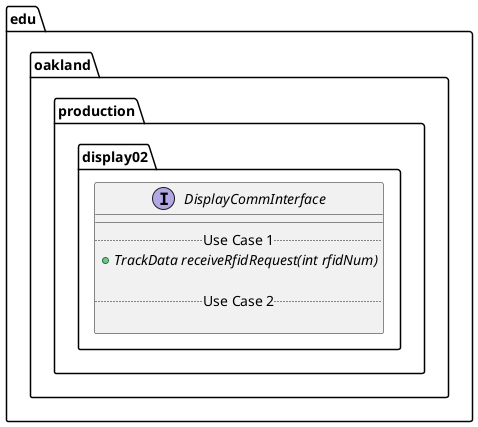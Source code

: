 @startuml DisplayCommInterface

package edu.oakland.production.display02 {
    interface DisplayCommInterface {
        __
        .. Use Case 1 ..
        {abstract} + TrackData receiveRfidRequest(int rfidNum)

        .. Use Case 2 ..

    }
}

@enduml
